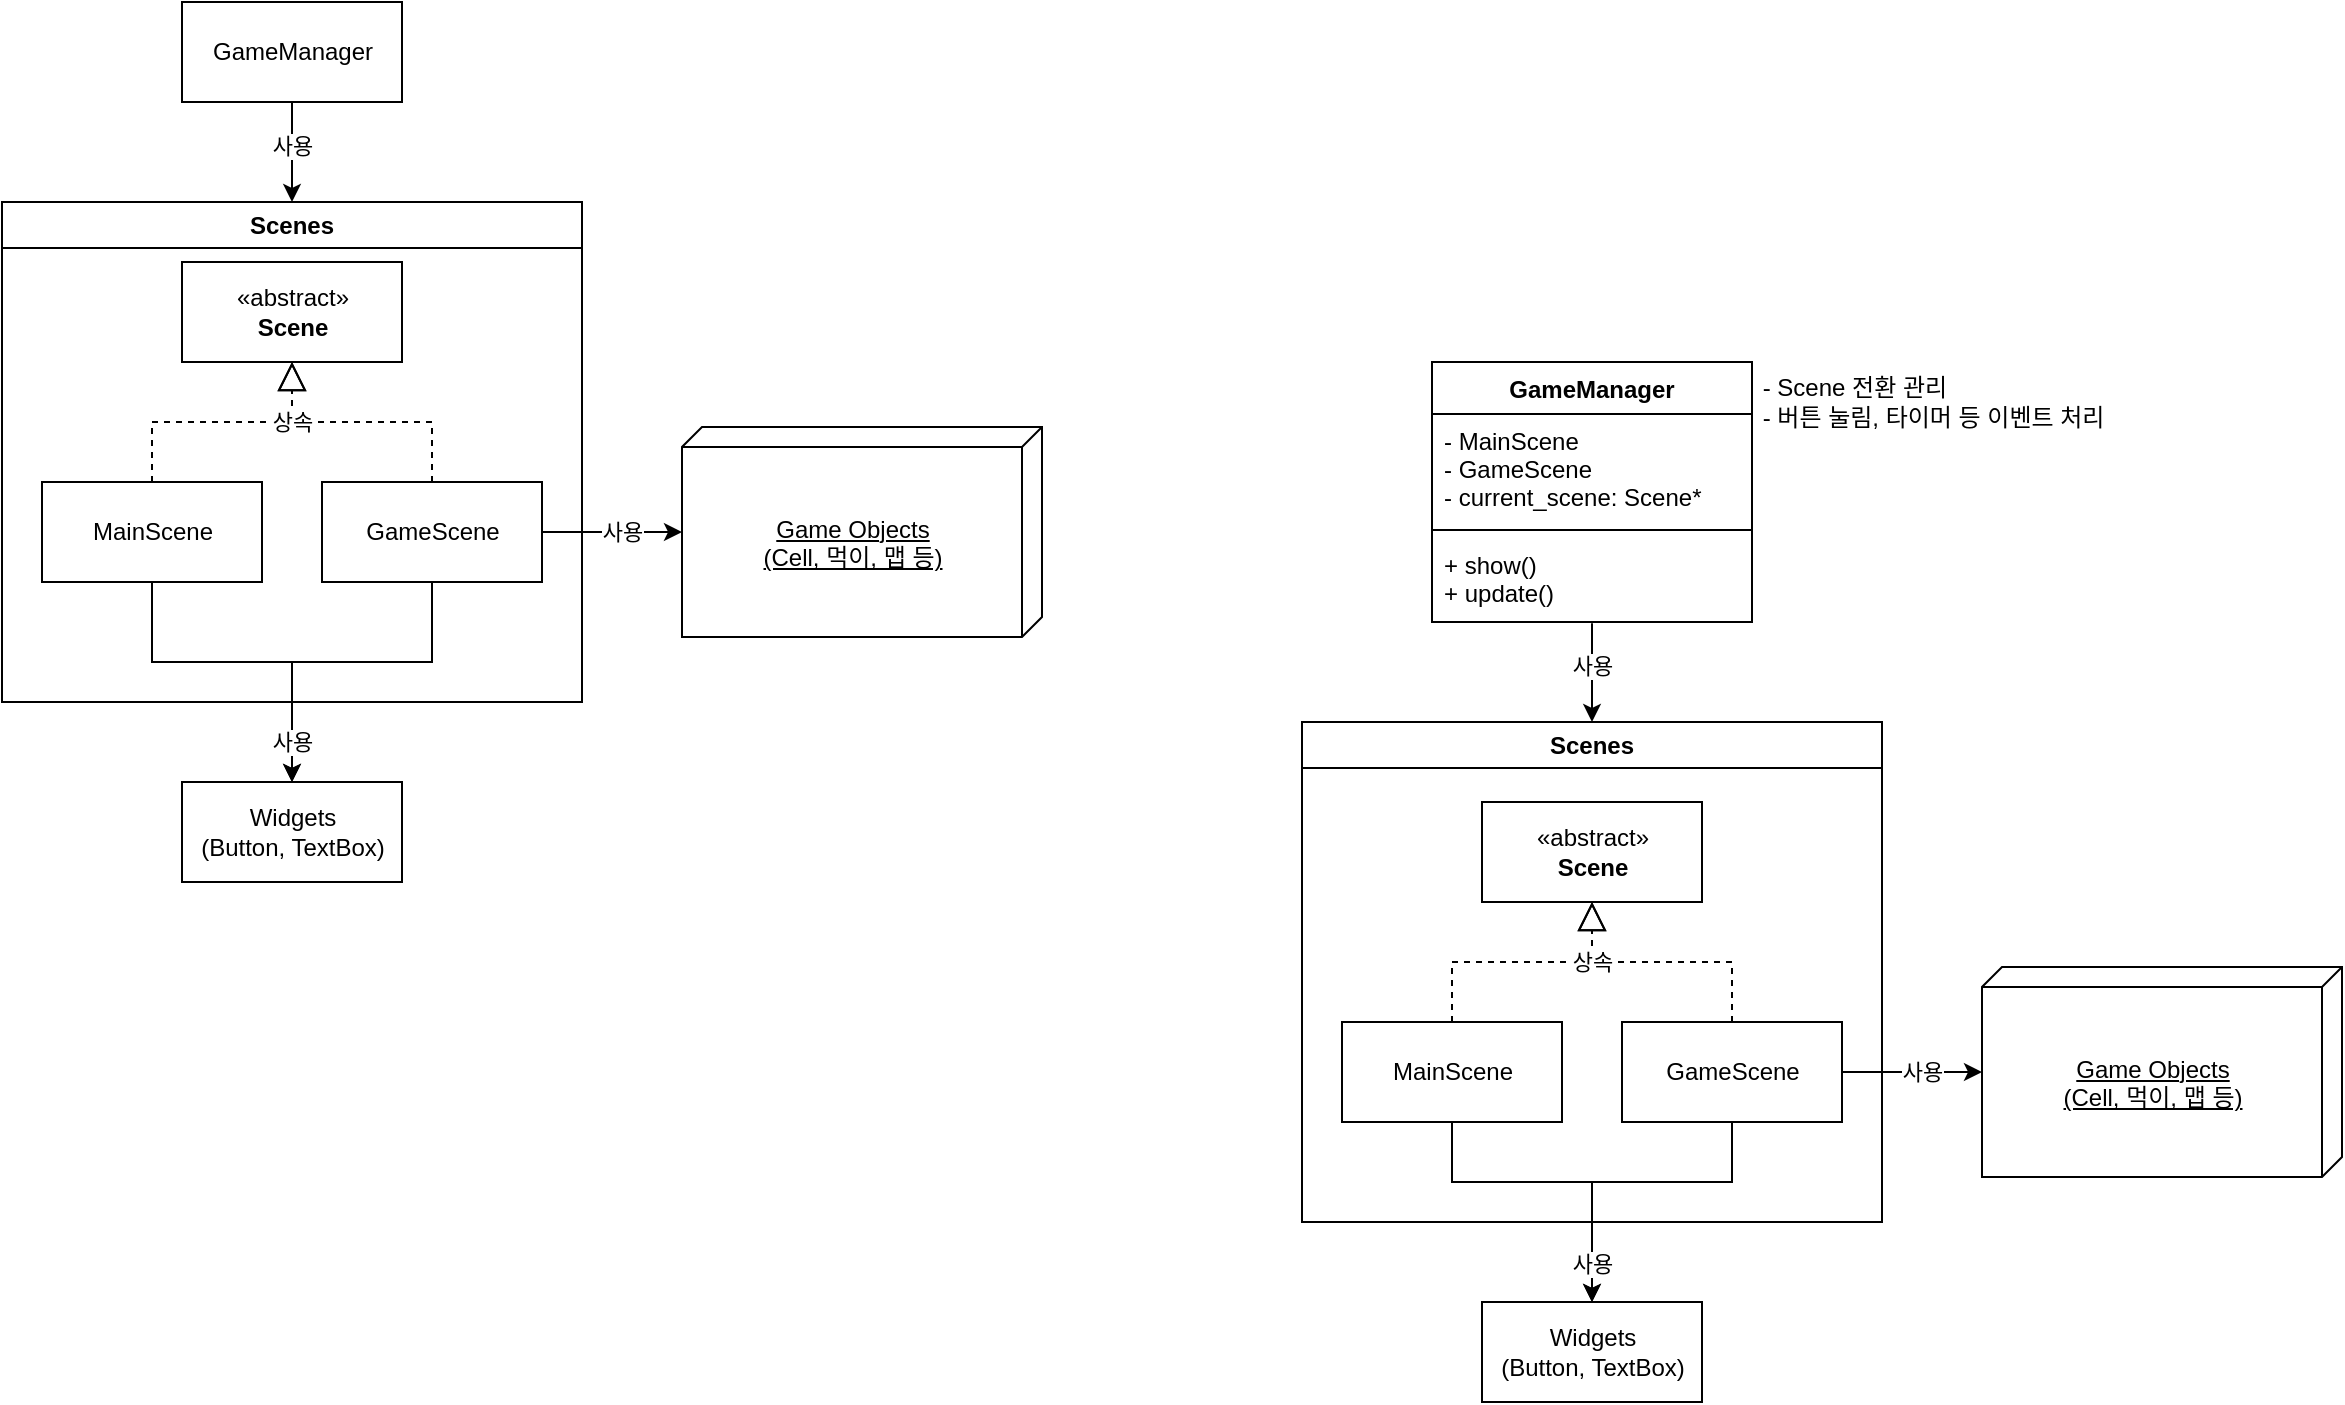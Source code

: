 <mxfile>
    <diagram id="Tkdzfz1TLTnu2IisW8S4" name="Page-1">
        <mxGraphModel dx="1158" dy="677" grid="1" gridSize="10" guides="1" tooltips="1" connect="1" arrows="1" fold="1" page="1" pageScale="1" pageWidth="1920" pageHeight="1200" math="0" shadow="0">
            <root>
                <mxCell id="0"/>
                <mxCell id="1" parent="0"/>
                <mxCell id="48" style="edgeStyle=none;rounded=0;html=1;exitX=1;exitY=0.5;exitDx=0;exitDy=0;" parent="1" source="32" target="47" edge="1">
                    <mxGeometry relative="1" as="geometry"/>
                </mxCell>
                <mxCell id="61" value="사용" style="edgeLabel;html=1;align=center;verticalAlign=middle;resizable=0;points=[];" vertex="1" connectable="0" parent="48">
                    <mxGeometry x="-0.141" relative="1" as="geometry">
                        <mxPoint x="10" as="offset"/>
                    </mxGeometry>
                </mxCell>
                <mxCell id="33" value="GameManager" style="html=1;" parent="1" vertex="1">
                    <mxGeometry x="140" y="40" width="110" height="50" as="geometry"/>
                </mxCell>
                <mxCell id="47" value="&lt;br&gt;&lt;br&gt;Game Objects&lt;br&gt;(Cell, 먹이, 맵 등)" style="verticalAlign=top;align=center;spacingTop=8;spacingLeft=2;spacingRight=12;shape=cube;size=10;direction=south;fontStyle=4;html=1;" parent="1" vertex="1">
                    <mxGeometry x="390" y="252.5" width="180" height="105" as="geometry"/>
                </mxCell>
                <mxCell id="67" value="&amp;nbsp;- Scene 전환 관리&lt;br&gt;&amp;nbsp;- 버튼 눌림, 타이머 등 이벤트 처리" style="text;html=1;strokeColor=none;fillColor=none;align=left;verticalAlign=middle;whiteSpace=wrap;rounded=0;" vertex="1" parent="1">
                    <mxGeometry x="925" y="220" width="195" height="40" as="geometry"/>
                </mxCell>
                <mxCell id="72" value="GameManager" style="swimlane;fontStyle=1;align=center;verticalAlign=top;childLayout=stackLayout;horizontal=1;startSize=26;horizontalStack=0;resizeParent=1;resizeParentMax=0;resizeLast=0;collapsible=1;marginBottom=0;" vertex="1" parent="1">
                    <mxGeometry x="765" y="220" width="160" height="130" as="geometry">
                        <mxRectangle x="840" y="120" width="120" height="30" as="alternateBounds"/>
                    </mxGeometry>
                </mxCell>
                <mxCell id="73" value="- MainScene&#10;- GameScene&#10;- current_scene: Scene*" style="text;strokeColor=none;fillColor=none;align=left;verticalAlign=top;spacingLeft=4;spacingRight=4;overflow=hidden;rotatable=0;points=[[0,0.5],[1,0.5]];portConstraint=eastwest;" vertex="1" parent="72">
                    <mxGeometry y="26" width="160" height="54" as="geometry"/>
                </mxCell>
                <mxCell id="74" value="" style="line;strokeWidth=1;fillColor=none;align=left;verticalAlign=middle;spacingTop=-1;spacingLeft=3;spacingRight=3;rotatable=0;labelPosition=right;points=[];portConstraint=eastwest;strokeColor=inherit;" vertex="1" parent="72">
                    <mxGeometry y="80" width="160" height="8" as="geometry"/>
                </mxCell>
                <mxCell id="75" value="+ show()&#10;+ update()" style="text;strokeColor=none;fillColor=none;align=left;verticalAlign=top;spacingLeft=4;spacingRight=4;overflow=hidden;rotatable=0;points=[[0,0.5],[1,0.5]];portConstraint=eastwest;" vertex="1" parent="72">
                    <mxGeometry y="88" width="160" height="42" as="geometry"/>
                </mxCell>
                <mxCell id="76" value="Scenes" style="swimlane;whiteSpace=wrap;html=1;" vertex="1" parent="1">
                    <mxGeometry x="50" y="140" width="290" height="250" as="geometry"/>
                </mxCell>
                <mxCell id="31" value="MainScene" style="html=1;" parent="76" vertex="1">
                    <mxGeometry x="20" y="140" width="110" height="50" as="geometry"/>
                </mxCell>
                <mxCell id="32" value="GameScene" style="html=1;" parent="76" vertex="1">
                    <mxGeometry x="160" y="140" width="110" height="50" as="geometry"/>
                </mxCell>
                <mxCell id="35" value="«abstract»&lt;br&gt;&lt;b&gt;Scene&lt;/b&gt;" style="html=1;" parent="76" vertex="1">
                    <mxGeometry x="90" y="30" width="110" height="50" as="geometry"/>
                </mxCell>
                <mxCell id="36" value="" style="endArrow=block;dashed=1;endFill=0;endSize=12;html=1;rounded=0;exitX=0.5;exitY=0;exitDx=0;exitDy=0;entryX=0.5;entryY=1;entryDx=0;entryDy=0;" parent="76" source="31" target="35" edge="1">
                    <mxGeometry width="160" relative="1" as="geometry">
                        <mxPoint x="50" y="120" as="sourcePoint"/>
                        <mxPoint x="210" y="120" as="targetPoint"/>
                        <Array as="points">
                            <mxPoint x="75" y="110"/>
                            <mxPoint x="145" y="110"/>
                        </Array>
                    </mxGeometry>
                </mxCell>
                <mxCell id="37" value="" style="endArrow=block;dashed=1;endFill=0;endSize=12;html=1;rounded=0;exitX=0.5;exitY=0;exitDx=0;exitDy=0;entryX=0.5;entryY=1;entryDx=0;entryDy=0;" parent="76" source="32" target="35" edge="1">
                    <mxGeometry width="160" relative="1" as="geometry">
                        <mxPoint x="400" y="90" as="sourcePoint"/>
                        <mxPoint x="470" y="20" as="targetPoint"/>
                        <Array as="points">
                            <mxPoint x="215" y="110"/>
                            <mxPoint x="145" y="110"/>
                        </Array>
                    </mxGeometry>
                </mxCell>
                <mxCell id="59" value="상속" style="edgeLabel;html=1;align=center;verticalAlign=middle;resizable=0;points=[];" vertex="1" connectable="0" parent="37">
                    <mxGeometry x="0.665" relative="1" as="geometry">
                        <mxPoint y="8" as="offset"/>
                    </mxGeometry>
                </mxCell>
                <mxCell id="62" value="Widgets&lt;br&gt;(Button, TextBox)" style="html=1;" vertex="1" parent="1">
                    <mxGeometry x="140" y="430" width="110" height="50" as="geometry"/>
                </mxCell>
                <mxCell id="63" style="edgeStyle=none;html=1;exitX=0.5;exitY=1;exitDx=0;exitDy=0;entryX=0.5;entryY=0;entryDx=0;entryDy=0;rounded=0;" edge="1" parent="1" source="31" target="62">
                    <mxGeometry relative="1" as="geometry">
                        <Array as="points">
                            <mxPoint x="125" y="370"/>
                            <mxPoint x="195" y="370"/>
                        </Array>
                    </mxGeometry>
                </mxCell>
                <mxCell id="64" style="edgeStyle=none;html=1;exitX=0.5;exitY=1;exitDx=0;exitDy=0;entryX=0.5;entryY=0;entryDx=0;entryDy=0;rounded=0;" edge="1" parent="1" source="32" target="62">
                    <mxGeometry relative="1" as="geometry">
                        <Array as="points">
                            <mxPoint x="265" y="370"/>
                            <mxPoint x="195" y="370"/>
                        </Array>
                    </mxGeometry>
                </mxCell>
                <mxCell id="66" value="사용" style="edgeLabel;html=1;align=center;verticalAlign=middle;resizable=0;points=[];" vertex="1" connectable="0" parent="64">
                    <mxGeometry x="0.667" relative="1" as="geometry">
                        <mxPoint y="8" as="offset"/>
                    </mxGeometry>
                </mxCell>
                <mxCell id="45" style="edgeStyle=none;rounded=0;html=1;exitX=0.5;exitY=1;exitDx=0;exitDy=0;entryX=0.5;entryY=0;entryDx=0;entryDy=0;" parent="1" source="33" target="76" edge="1">
                    <mxGeometry relative="1" as="geometry">
                        <mxPoint x="70" y="185" as="sourcePoint"/>
                    </mxGeometry>
                </mxCell>
                <mxCell id="60" value="사용" style="edgeLabel;html=1;align=center;verticalAlign=middle;resizable=0;points=[];" vertex="1" connectable="0" parent="45">
                    <mxGeometry x="-0.136" relative="1" as="geometry">
                        <mxPoint as="offset"/>
                    </mxGeometry>
                </mxCell>
                <mxCell id="77" style="edgeStyle=none;rounded=0;html=1;exitX=1;exitY=0.5;exitDx=0;exitDy=0;" edge="1" parent="1" source="83" target="80">
                    <mxGeometry relative="1" as="geometry"/>
                </mxCell>
                <mxCell id="78" value="사용" style="edgeLabel;html=1;align=center;verticalAlign=middle;resizable=0;points=[];" vertex="1" connectable="0" parent="77">
                    <mxGeometry x="-0.141" relative="1" as="geometry">
                        <mxPoint x="10" as="offset"/>
                    </mxGeometry>
                </mxCell>
                <mxCell id="80" value="&lt;br&gt;&lt;br&gt;Game Objects&lt;br&gt;(Cell, 먹이, 맵 등)" style="verticalAlign=top;align=center;spacingTop=8;spacingLeft=2;spacingRight=12;shape=cube;size=10;direction=south;fontStyle=4;html=1;" vertex="1" parent="1">
                    <mxGeometry x="1040" y="522.5" width="180" height="105" as="geometry"/>
                </mxCell>
                <mxCell id="81" value="Scenes" style="swimlane;whiteSpace=wrap;html=1;" vertex="1" parent="1">
                    <mxGeometry x="700" y="400" width="290" height="250" as="geometry"/>
                </mxCell>
                <mxCell id="82" value="MainScene" style="html=1;" vertex="1" parent="81">
                    <mxGeometry x="20" y="150" width="110" height="50" as="geometry"/>
                </mxCell>
                <mxCell id="83" value="GameScene" style="html=1;" vertex="1" parent="81">
                    <mxGeometry x="160" y="150" width="110" height="50" as="geometry"/>
                </mxCell>
                <mxCell id="84" value="«abstract»&lt;br&gt;&lt;b&gt;Scene&lt;/b&gt;" style="html=1;" vertex="1" parent="81">
                    <mxGeometry x="90" y="40" width="110" height="50" as="geometry"/>
                </mxCell>
                <mxCell id="85" value="" style="endArrow=block;dashed=1;endFill=0;endSize=12;html=1;rounded=0;exitX=0.5;exitY=0;exitDx=0;exitDy=0;entryX=0.5;entryY=1;entryDx=0;entryDy=0;" edge="1" parent="81" source="82" target="84">
                    <mxGeometry width="160" relative="1" as="geometry">
                        <mxPoint x="50" y="120" as="sourcePoint"/>
                        <mxPoint x="210" y="120" as="targetPoint"/>
                        <Array as="points">
                            <mxPoint x="75" y="120"/>
                            <mxPoint x="145" y="120"/>
                        </Array>
                    </mxGeometry>
                </mxCell>
                <mxCell id="86" value="" style="endArrow=block;dashed=1;endFill=0;endSize=12;html=1;rounded=0;exitX=0.5;exitY=0;exitDx=0;exitDy=0;entryX=0.5;entryY=1;entryDx=0;entryDy=0;" edge="1" parent="81" source="83" target="84">
                    <mxGeometry width="160" relative="1" as="geometry">
                        <mxPoint x="400" y="90" as="sourcePoint"/>
                        <mxPoint x="470" y="20" as="targetPoint"/>
                        <Array as="points">
                            <mxPoint x="215" y="120"/>
                            <mxPoint x="145" y="120"/>
                        </Array>
                    </mxGeometry>
                </mxCell>
                <mxCell id="87" value="상속" style="edgeLabel;html=1;align=center;verticalAlign=middle;resizable=0;points=[];" vertex="1" connectable="0" parent="86">
                    <mxGeometry x="0.665" relative="1" as="geometry">
                        <mxPoint y="8" as="offset"/>
                    </mxGeometry>
                </mxCell>
                <mxCell id="88" value="Widgets&lt;br&gt;(Button, TextBox)" style="html=1;" vertex="1" parent="1">
                    <mxGeometry x="790" y="690" width="110" height="50" as="geometry"/>
                </mxCell>
                <mxCell id="89" style="edgeStyle=none;html=1;exitX=0.5;exitY=1;exitDx=0;exitDy=0;entryX=0.5;entryY=0;entryDx=0;entryDy=0;rounded=0;" edge="1" parent="1" source="82" target="88">
                    <mxGeometry relative="1" as="geometry">
                        <Array as="points">
                            <mxPoint x="775" y="630"/>
                            <mxPoint x="845" y="630"/>
                        </Array>
                    </mxGeometry>
                </mxCell>
                <mxCell id="90" style="edgeStyle=none;html=1;exitX=0.5;exitY=1;exitDx=0;exitDy=0;entryX=0.5;entryY=0;entryDx=0;entryDy=0;rounded=0;" edge="1" parent="1" source="83" target="88">
                    <mxGeometry relative="1" as="geometry">
                        <Array as="points">
                            <mxPoint x="915" y="630"/>
                            <mxPoint x="845" y="630"/>
                        </Array>
                    </mxGeometry>
                </mxCell>
                <mxCell id="91" value="사용" style="edgeLabel;html=1;align=center;verticalAlign=middle;resizable=0;points=[];" vertex="1" connectable="0" parent="90">
                    <mxGeometry x="0.667" relative="1" as="geometry">
                        <mxPoint y="7" as="offset"/>
                    </mxGeometry>
                </mxCell>
                <mxCell id="92" style="edgeStyle=none;rounded=0;html=1;exitX=0.5;exitY=1.014;exitDx=0;exitDy=0;entryX=0.5;entryY=0;entryDx=0;entryDy=0;exitPerimeter=0;" edge="1" parent="1" source="75" target="81">
                    <mxGeometry relative="1" as="geometry">
                        <mxPoint x="845" y="350" as="sourcePoint"/>
                    </mxGeometry>
                </mxCell>
                <mxCell id="93" value="사용" style="edgeLabel;html=1;align=center;verticalAlign=middle;resizable=0;points=[];" vertex="1" connectable="0" parent="92">
                    <mxGeometry x="-0.136" relative="1" as="geometry">
                        <mxPoint as="offset"/>
                    </mxGeometry>
                </mxCell>
            </root>
        </mxGraphModel>
    </diagram>
</mxfile>